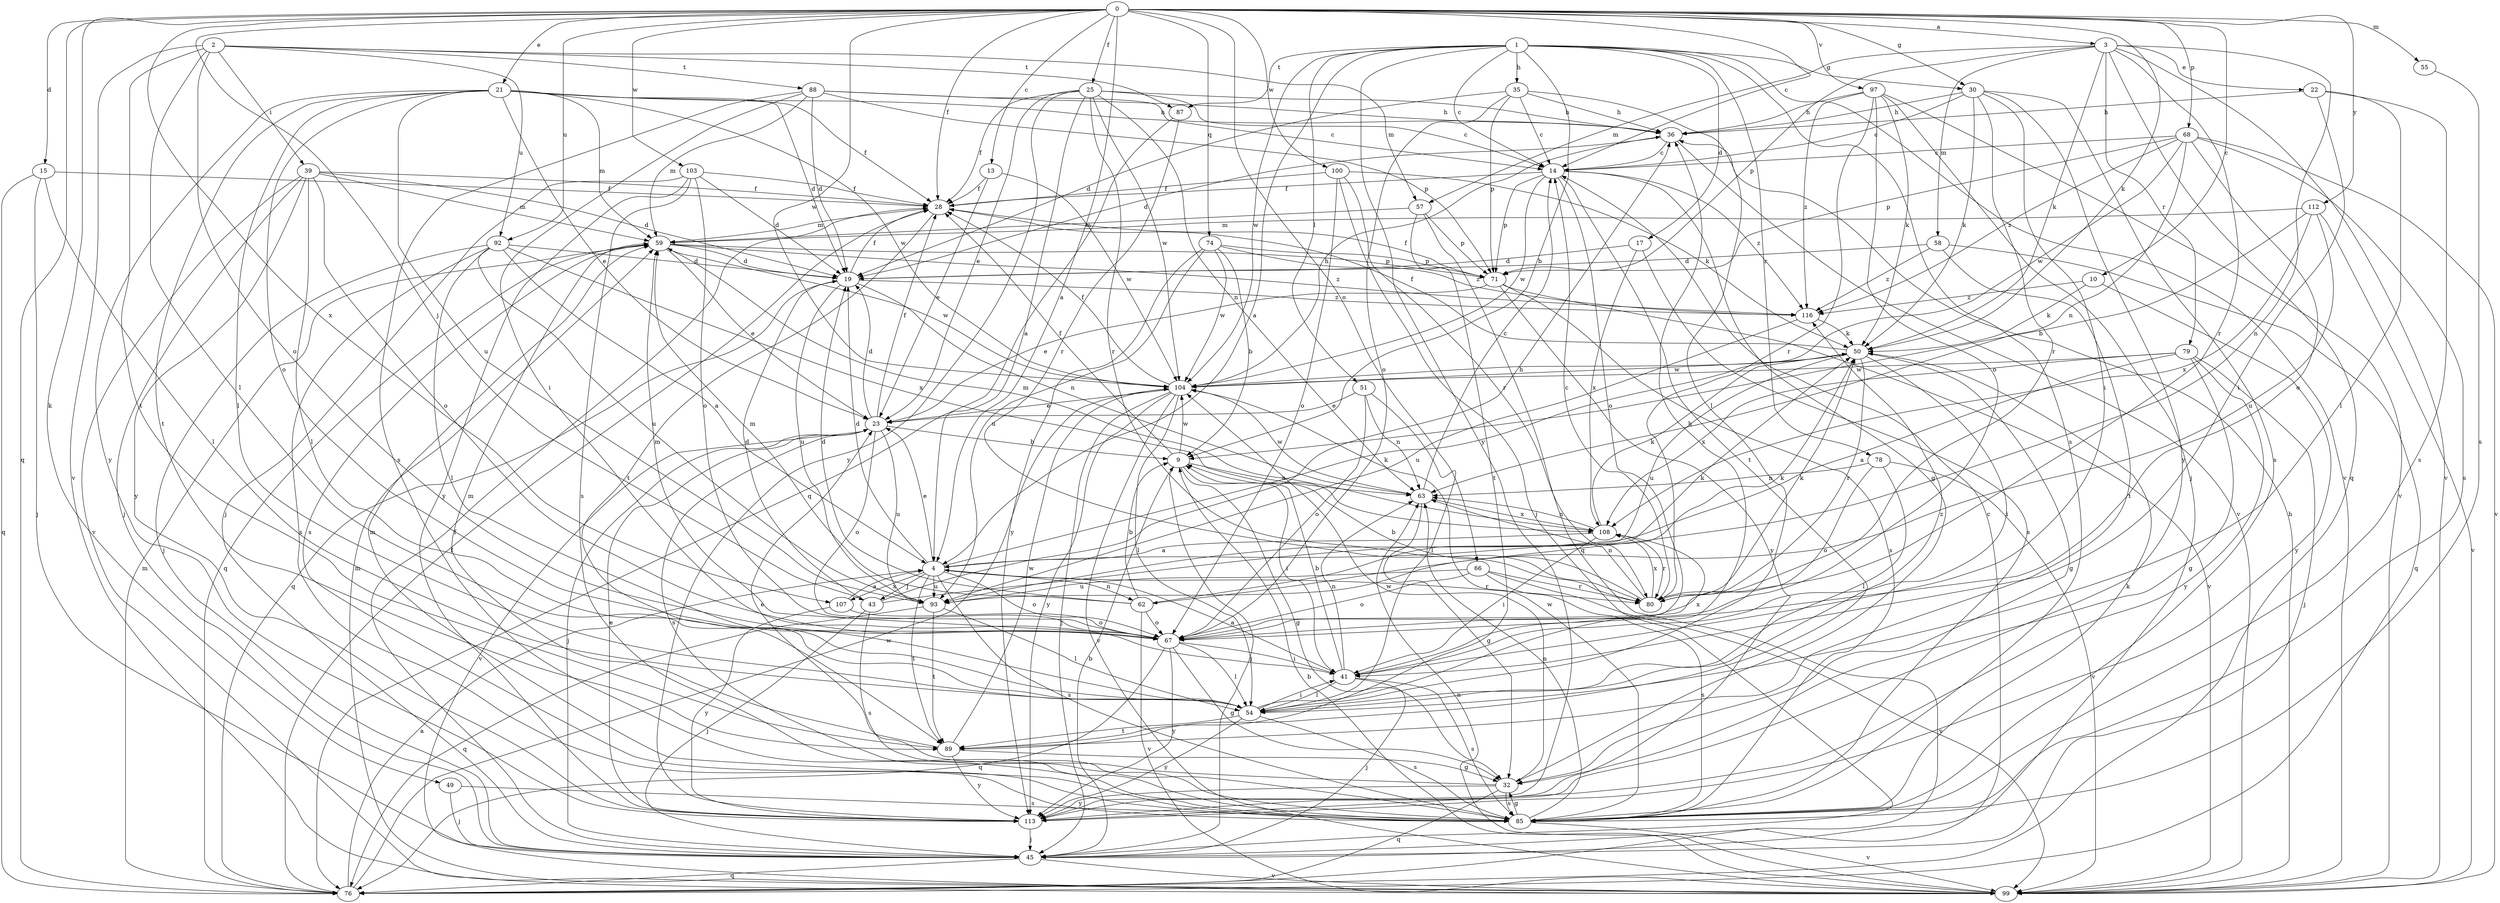 strict digraph  {
0;
1;
2;
3;
4;
9;
10;
13;
14;
15;
17;
19;
21;
22;
23;
25;
28;
30;
32;
35;
36;
39;
41;
43;
45;
49;
50;
51;
54;
55;
57;
58;
59;
62;
63;
66;
67;
68;
71;
74;
76;
78;
79;
80;
85;
87;
88;
89;
92;
93;
97;
99;
100;
103;
104;
107;
108;
112;
113;
116;
0 -> 3  [label=a];
0 -> 4  [label=a];
0 -> 10  [label=c];
0 -> 13  [label=c];
0 -> 14  [label=c];
0 -> 15  [label=d];
0 -> 21  [label=e];
0 -> 25  [label=f];
0 -> 28  [label=f];
0 -> 30  [label=g];
0 -> 43  [label=j];
0 -> 49  [label=k];
0 -> 50  [label=k];
0 -> 55  [label=m];
0 -> 66  [label=o];
0 -> 68  [label=p];
0 -> 74  [label=q];
0 -> 76  [label=q];
0 -> 92  [label=u];
0 -> 97  [label=v];
0 -> 100  [label=w];
0 -> 103  [label=w];
0 -> 104  [label=w];
0 -> 107  [label=x];
0 -> 112  [label=y];
1 -> 4  [label=a];
1 -> 9  [label=b];
1 -> 14  [label=c];
1 -> 17  [label=d];
1 -> 30  [label=g];
1 -> 35  [label=h];
1 -> 51  [label=l];
1 -> 78  [label=r];
1 -> 85  [label=s];
1 -> 87  [label=t];
1 -> 99  [label=v];
1 -> 104  [label=w];
1 -> 113  [label=y];
2 -> 39  [label=i];
2 -> 54  [label=l];
2 -> 57  [label=m];
2 -> 67  [label=o];
2 -> 87  [label=t];
2 -> 88  [label=t];
2 -> 89  [label=t];
2 -> 92  [label=u];
2 -> 99  [label=v];
3 -> 22  [label=e];
3 -> 50  [label=k];
3 -> 57  [label=m];
3 -> 58  [label=m];
3 -> 62  [label=n];
3 -> 71  [label=p];
3 -> 76  [label=q];
3 -> 79  [label=r];
3 -> 80  [label=r];
3 -> 99  [label=v];
4 -> 19  [label=d];
4 -> 23  [label=e];
4 -> 43  [label=j];
4 -> 50  [label=k];
4 -> 62  [label=n];
4 -> 67  [label=o];
4 -> 80  [label=r];
4 -> 85  [label=s];
4 -> 89  [label=t];
4 -> 93  [label=u];
4 -> 107  [label=x];
9 -> 28  [label=f];
9 -> 32  [label=g];
9 -> 41  [label=i];
9 -> 45  [label=j];
9 -> 63  [label=n];
9 -> 104  [label=w];
10 -> 50  [label=k];
10 -> 113  [label=y];
10 -> 116  [label=z];
13 -> 23  [label=e];
13 -> 28  [label=f];
13 -> 104  [label=w];
14 -> 28  [label=f];
14 -> 32  [label=g];
14 -> 67  [label=o];
14 -> 71  [label=p];
14 -> 89  [label=t];
14 -> 104  [label=w];
14 -> 116  [label=z];
15 -> 28  [label=f];
15 -> 45  [label=j];
15 -> 54  [label=l];
15 -> 76  [label=q];
17 -> 19  [label=d];
17 -> 85  [label=s];
17 -> 108  [label=x];
19 -> 28  [label=f];
19 -> 63  [label=n];
19 -> 76  [label=q];
19 -> 93  [label=u];
19 -> 116  [label=z];
21 -> 19  [label=d];
21 -> 23  [label=e];
21 -> 28  [label=f];
21 -> 36  [label=h];
21 -> 54  [label=l];
21 -> 59  [label=m];
21 -> 67  [label=o];
21 -> 89  [label=t];
21 -> 93  [label=u];
21 -> 104  [label=w];
21 -> 113  [label=y];
22 -> 36  [label=h];
22 -> 41  [label=i];
22 -> 54  [label=l];
22 -> 85  [label=s];
23 -> 9  [label=b];
23 -> 19  [label=d];
23 -> 28  [label=f];
23 -> 45  [label=j];
23 -> 67  [label=o];
23 -> 85  [label=s];
23 -> 93  [label=u];
23 -> 99  [label=v];
25 -> 4  [label=a];
25 -> 14  [label=c];
25 -> 23  [label=e];
25 -> 28  [label=f];
25 -> 36  [label=h];
25 -> 63  [label=n];
25 -> 80  [label=r];
25 -> 104  [label=w];
25 -> 113  [label=y];
28 -> 59  [label=m];
28 -> 89  [label=t];
30 -> 14  [label=c];
30 -> 36  [label=h];
30 -> 41  [label=i];
30 -> 50  [label=k];
30 -> 80  [label=r];
30 -> 85  [label=s];
30 -> 113  [label=y];
32 -> 23  [label=e];
32 -> 76  [label=q];
32 -> 85  [label=s];
32 -> 104  [label=w];
32 -> 113  [label=y];
35 -> 14  [label=c];
35 -> 19  [label=d];
35 -> 36  [label=h];
35 -> 54  [label=l];
35 -> 67  [label=o];
35 -> 71  [label=p];
36 -> 14  [label=c];
36 -> 19  [label=d];
36 -> 99  [label=v];
39 -> 19  [label=d];
39 -> 28  [label=f];
39 -> 45  [label=j];
39 -> 54  [label=l];
39 -> 59  [label=m];
39 -> 67  [label=o];
39 -> 99  [label=v];
39 -> 113  [label=y];
41 -> 4  [label=a];
41 -> 9  [label=b];
41 -> 45  [label=j];
41 -> 54  [label=l];
41 -> 63  [label=n];
41 -> 85  [label=s];
41 -> 108  [label=x];
43 -> 19  [label=d];
43 -> 36  [label=h];
43 -> 45  [label=j];
43 -> 50  [label=k];
43 -> 85  [label=s];
45 -> 9  [label=b];
45 -> 14  [label=c];
45 -> 28  [label=f];
45 -> 76  [label=q];
45 -> 99  [label=v];
49 -> 45  [label=j];
49 -> 85  [label=s];
50 -> 28  [label=f];
50 -> 32  [label=g];
50 -> 41  [label=i];
50 -> 80  [label=r];
50 -> 93  [label=u];
50 -> 104  [label=w];
51 -> 23  [label=e];
51 -> 54  [label=l];
51 -> 63  [label=n];
51 -> 67  [label=o];
54 -> 36  [label=h];
54 -> 41  [label=i];
54 -> 85  [label=s];
54 -> 89  [label=t];
54 -> 113  [label=y];
54 -> 116  [label=z];
55 -> 85  [label=s];
57 -> 59  [label=m];
57 -> 71  [label=p];
57 -> 76  [label=q];
57 -> 89  [label=t];
58 -> 19  [label=d];
58 -> 76  [label=q];
58 -> 89  [label=t];
58 -> 116  [label=z];
59 -> 19  [label=d];
59 -> 23  [label=e];
59 -> 71  [label=p];
59 -> 76  [label=q];
59 -> 85  [label=s];
59 -> 104  [label=w];
59 -> 116  [label=z];
62 -> 9  [label=b];
62 -> 19  [label=d];
62 -> 50  [label=k];
62 -> 59  [label=m];
62 -> 67  [label=o];
62 -> 99  [label=v];
63 -> 14  [label=c];
63 -> 32  [label=g];
63 -> 104  [label=w];
63 -> 108  [label=x];
66 -> 67  [label=o];
66 -> 80  [label=r];
66 -> 85  [label=s];
66 -> 93  [label=u];
66 -> 99  [label=v];
67 -> 32  [label=g];
67 -> 41  [label=i];
67 -> 54  [label=l];
67 -> 59  [label=m];
67 -> 76  [label=q];
67 -> 113  [label=y];
68 -> 14  [label=c];
68 -> 63  [label=n];
68 -> 67  [label=o];
68 -> 71  [label=p];
68 -> 85  [label=s];
68 -> 99  [label=v];
68 -> 104  [label=w];
68 -> 116  [label=z];
71 -> 23  [label=e];
71 -> 28  [label=f];
71 -> 85  [label=s];
71 -> 99  [label=v];
71 -> 113  [label=y];
74 -> 9  [label=b];
74 -> 71  [label=p];
74 -> 93  [label=u];
74 -> 104  [label=w];
74 -> 113  [label=y];
74 -> 116  [label=z];
76 -> 4  [label=a];
76 -> 28  [label=f];
76 -> 59  [label=m];
76 -> 104  [label=w];
78 -> 54  [label=l];
78 -> 63  [label=n];
78 -> 67  [label=o];
78 -> 99  [label=v];
79 -> 4  [label=a];
79 -> 32  [label=g];
79 -> 45  [label=j];
79 -> 104  [label=w];
79 -> 108  [label=x];
79 -> 113  [label=y];
80 -> 9  [label=b];
80 -> 14  [label=c];
80 -> 50  [label=k];
80 -> 63  [label=n];
80 -> 108  [label=x];
85 -> 32  [label=g];
85 -> 50  [label=k];
85 -> 59  [label=m];
85 -> 63  [label=n];
85 -> 99  [label=v];
85 -> 104  [label=w];
87 -> 76  [label=q];
87 -> 80  [label=r];
88 -> 14  [label=c];
88 -> 19  [label=d];
88 -> 36  [label=h];
88 -> 41  [label=i];
88 -> 59  [label=m];
88 -> 71  [label=p];
88 -> 85  [label=s];
89 -> 32  [label=g];
89 -> 59  [label=m];
89 -> 104  [label=w];
89 -> 113  [label=y];
92 -> 4  [label=a];
92 -> 19  [label=d];
92 -> 45  [label=j];
92 -> 54  [label=l];
92 -> 85  [label=s];
92 -> 93  [label=u];
92 -> 108  [label=x];
93 -> 54  [label=l];
93 -> 76  [label=q];
93 -> 89  [label=t];
97 -> 36  [label=h];
97 -> 45  [label=j];
97 -> 50  [label=k];
97 -> 67  [label=o];
97 -> 80  [label=r];
97 -> 99  [label=v];
97 -> 116  [label=z];
99 -> 9  [label=b];
99 -> 36  [label=h];
99 -> 59  [label=m];
99 -> 63  [label=n];
100 -> 28  [label=f];
100 -> 45  [label=j];
100 -> 50  [label=k];
100 -> 67  [label=o];
100 -> 80  [label=r];
103 -> 19  [label=d];
103 -> 28  [label=f];
103 -> 45  [label=j];
103 -> 67  [label=o];
103 -> 85  [label=s];
103 -> 113  [label=y];
104 -> 23  [label=e];
104 -> 28  [label=f];
104 -> 36  [label=h];
104 -> 45  [label=j];
104 -> 54  [label=l];
104 -> 99  [label=v];
104 -> 113  [label=y];
107 -> 4  [label=a];
107 -> 67  [label=o];
107 -> 113  [label=y];
108 -> 4  [label=a];
108 -> 41  [label=i];
108 -> 50  [label=k];
108 -> 59  [label=m];
108 -> 63  [label=n];
108 -> 80  [label=r];
112 -> 9  [label=b];
112 -> 59  [label=m];
112 -> 93  [label=u];
112 -> 99  [label=v];
112 -> 108  [label=x];
113 -> 23  [label=e];
113 -> 45  [label=j];
116 -> 50  [label=k];
116 -> 93  [label=u];
}
